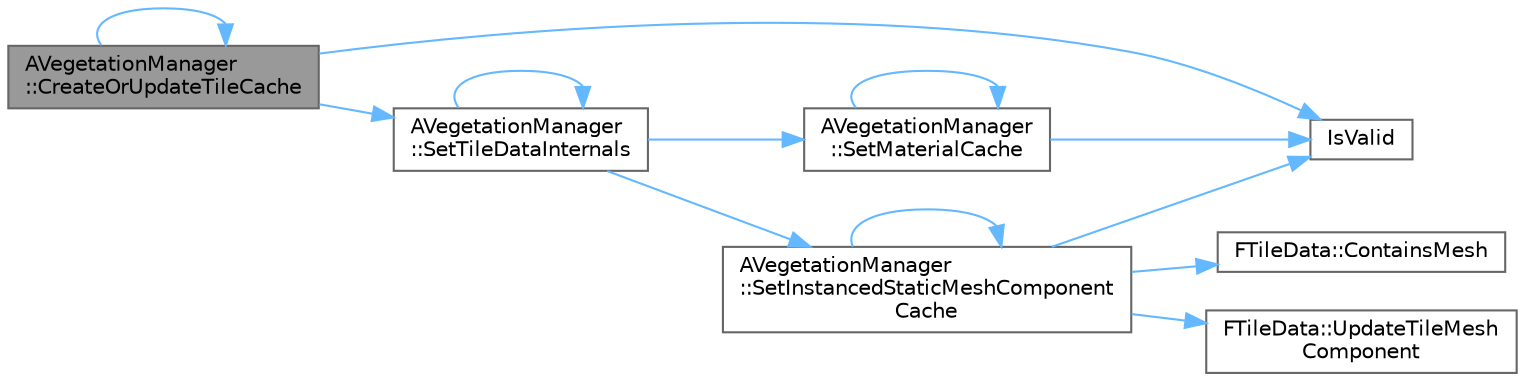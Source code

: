digraph "AVegetationManager::CreateOrUpdateTileCache"
{
 // INTERACTIVE_SVG=YES
 // LATEX_PDF_SIZE
  bgcolor="transparent";
  edge [fontname=Helvetica,fontsize=10,labelfontname=Helvetica,labelfontsize=10];
  node [fontname=Helvetica,fontsize=10,shape=box,height=0.2,width=0.4];
  rankdir="LR";
  Node1 [id="Node000001",label="AVegetationManager\l::CreateOrUpdateTileCache",height=0.2,width=0.4,color="gray40", fillcolor="grey60", style="filled", fontcolor="black",tooltip=" "];
  Node1 -> Node1 [id="edge1_Node000001_Node000001",color="steelblue1",style="solid",tooltip=" "];
  Node1 -> Node2 [id="edge2_Node000001_Node000002",color="steelblue1",style="solid",tooltip=" "];
  Node2 [id="Node000002",label="IsValid",height=0.2,width=0.4,color="grey40", fillcolor="white", style="filled",URL="$d2/d40/TrafficLightBase_8cpp.html#a1459952e95242b0c926376d0bb4692b8",tooltip=" "];
  Node1 -> Node3 [id="edge3_Node000001_Node000003",color="steelblue1",style="solid",tooltip=" "];
  Node3 [id="Node000003",label="AVegetationManager\l::SetTileDataInternals",height=0.2,width=0.4,color="grey40", fillcolor="white", style="filled",URL="$dd/dfc/classAVegetationManager.html#af46c33721883d7b9ad484f8a1b6f68c4",tooltip=" "];
  Node3 -> Node4 [id="edge4_Node000003_Node000004",color="steelblue1",style="solid",tooltip=" "];
  Node4 [id="Node000004",label="AVegetationManager\l::SetInstancedStaticMeshComponent\lCache",height=0.2,width=0.4,color="grey40", fillcolor="white", style="filled",URL="$dd/dfc/classAVegetationManager.html#a25d35874d855f175831b073c099b6ce0",tooltip=" "];
  Node4 -> Node5 [id="edge5_Node000004_Node000005",color="steelblue1",style="solid",tooltip=" "];
  Node5 [id="Node000005",label="FTileData::ContainsMesh",height=0.2,width=0.4,color="grey40", fillcolor="white", style="filled",URL="$df/d8b/structFTileData.html#a0450017579d8051e155216768952a06a",tooltip=" "];
  Node4 -> Node2 [id="edge6_Node000004_Node000002",color="steelblue1",style="solid",tooltip=" "];
  Node4 -> Node4 [id="edge7_Node000004_Node000004",color="steelblue1",style="solid",tooltip=" "];
  Node4 -> Node6 [id="edge8_Node000004_Node000006",color="steelblue1",style="solid",tooltip=" "];
  Node6 [id="Node000006",label="FTileData::UpdateTileMesh\lComponent",height=0.2,width=0.4,color="grey40", fillcolor="white", style="filled",URL="$df/d8b/structFTileData.html#acc70f7876ec081f5d053f1e94a3aae37",tooltip=" "];
  Node3 -> Node7 [id="edge9_Node000003_Node000007",color="steelblue1",style="solid",tooltip=" "];
  Node7 [id="Node000007",label="AVegetationManager\l::SetMaterialCache",height=0.2,width=0.4,color="grey40", fillcolor="white", style="filled",URL="$dd/dfc/classAVegetationManager.html#a6c109718ebfecaf396d9ab9365dc3334",tooltip=" "];
  Node7 -> Node2 [id="edge10_Node000007_Node000002",color="steelblue1",style="solid",tooltip=" "];
  Node7 -> Node7 [id="edge11_Node000007_Node000007",color="steelblue1",style="solid",tooltip=" "];
  Node3 -> Node3 [id="edge12_Node000003_Node000003",color="steelblue1",style="solid",tooltip=" "];
}

